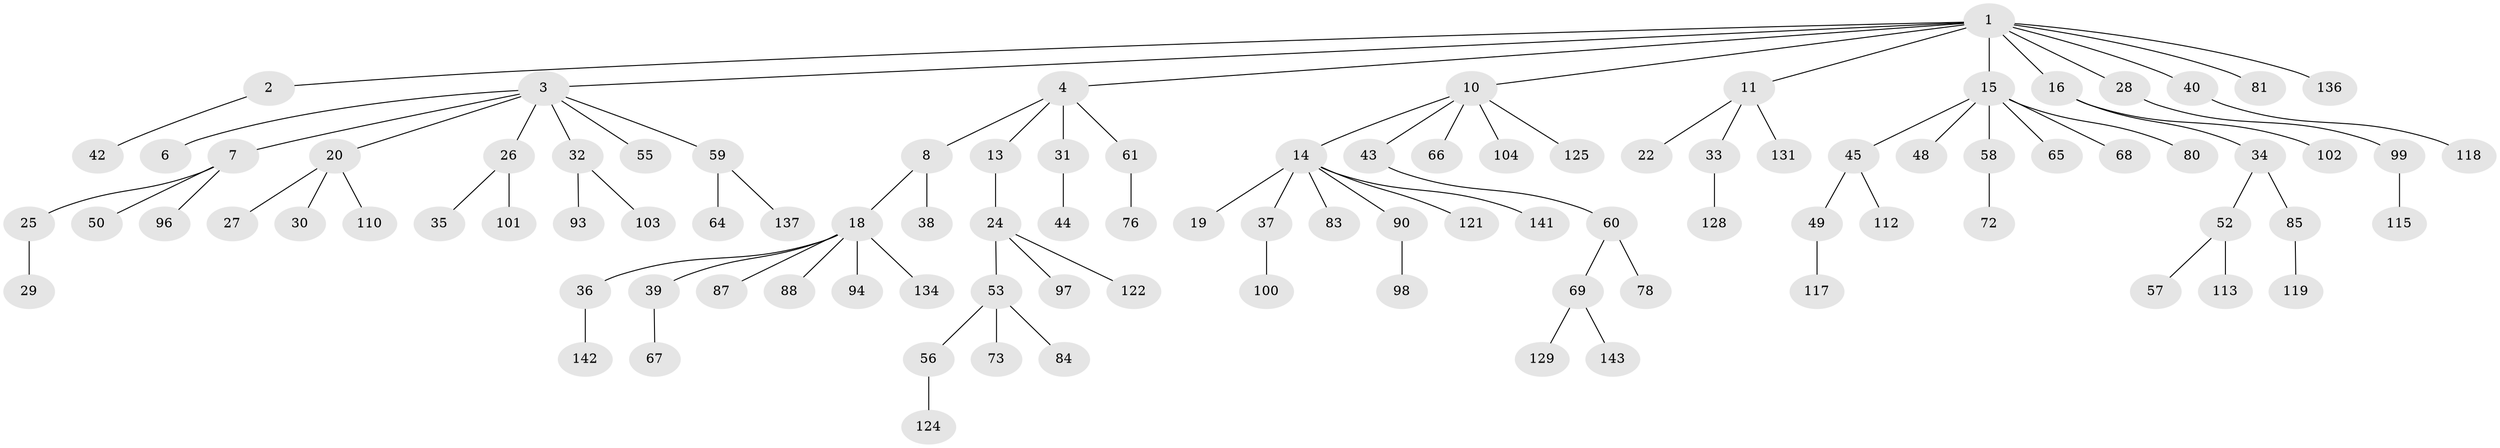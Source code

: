 // original degree distribution, {7: 0.013986013986013986, 3: 0.13986013986013987, 6: 0.013986013986013986, 1: 0.5174825174825175, 4: 0.07692307692307693, 2: 0.2097902097902098, 5: 0.027972027972027972}
// Generated by graph-tools (version 1.1) at 2025/11/02/27/25 16:11:27]
// undirected, 99 vertices, 98 edges
graph export_dot {
graph [start="1"]
  node [color=gray90,style=filled];
  1 [super="+5"];
  2 [super="+92"];
  3 [super="+17"];
  4 [super="+135"];
  6;
  7 [super="+9"];
  8 [super="+107"];
  10 [super="+12"];
  11 [super="+23"];
  13;
  14 [super="+21"];
  15 [super="+41"];
  16 [super="+46"];
  18 [super="+82"];
  19;
  20 [super="+123"];
  22 [super="+106"];
  24 [super="+51"];
  25 [super="+47"];
  26 [super="+91"];
  27;
  28;
  29 [super="+79"];
  30;
  31;
  32;
  33;
  34;
  35;
  36 [super="+114"];
  37;
  38;
  39 [super="+62"];
  40 [super="+74"];
  42;
  43 [super="+111"];
  44;
  45 [super="+63"];
  48;
  49;
  50;
  52 [super="+54"];
  53 [super="+75"];
  55;
  56 [super="+77"];
  57;
  58 [super="+127"];
  59;
  60 [super="+71"];
  61 [super="+116"];
  64;
  65;
  66;
  67;
  68 [super="+95"];
  69 [super="+70"];
  72;
  73 [super="+89"];
  76 [super="+132"];
  78 [super="+105"];
  80 [super="+139"];
  81;
  83;
  84 [super="+108"];
  85 [super="+86"];
  87;
  88;
  90 [super="+140"];
  93;
  94 [super="+138"];
  96 [super="+130"];
  97;
  98;
  99 [super="+109"];
  100;
  101;
  102;
  103 [super="+120"];
  104;
  110 [super="+126"];
  112;
  113;
  115;
  117;
  118 [super="+133"];
  119;
  121;
  122;
  124;
  125;
  128;
  129;
  131;
  134;
  136;
  137;
  141;
  142;
  143;
  1 -- 2;
  1 -- 3;
  1 -- 4;
  1 -- 15;
  1 -- 40;
  1 -- 136;
  1 -- 16;
  1 -- 81;
  1 -- 10;
  1 -- 11;
  1 -- 28;
  2 -- 42;
  3 -- 6;
  3 -- 7;
  3 -- 20;
  3 -- 26;
  3 -- 55;
  3 -- 32;
  3 -- 59;
  4 -- 8;
  4 -- 13;
  4 -- 31;
  4 -- 61;
  7 -- 25;
  7 -- 50;
  7 -- 96;
  8 -- 18;
  8 -- 38;
  10 -- 66;
  10 -- 104;
  10 -- 43;
  10 -- 125;
  10 -- 14;
  11 -- 22;
  11 -- 33;
  11 -- 131;
  13 -- 24;
  14 -- 19;
  14 -- 121;
  14 -- 141;
  14 -- 90;
  14 -- 83;
  14 -- 37;
  15 -- 45;
  15 -- 80;
  15 -- 48;
  15 -- 65;
  15 -- 68;
  15 -- 58;
  16 -- 34;
  16 -- 102;
  18 -- 36;
  18 -- 39;
  18 -- 88;
  18 -- 94;
  18 -- 134;
  18 -- 87;
  20 -- 27;
  20 -- 30;
  20 -- 110;
  24 -- 122;
  24 -- 97;
  24 -- 53;
  25 -- 29;
  26 -- 35;
  26 -- 101;
  28 -- 99;
  31 -- 44;
  32 -- 93;
  32 -- 103;
  33 -- 128;
  34 -- 52;
  34 -- 85;
  36 -- 142;
  37 -- 100;
  39 -- 67;
  40 -- 118;
  43 -- 60;
  45 -- 49;
  45 -- 112;
  49 -- 117;
  52 -- 57;
  52 -- 113;
  53 -- 56;
  53 -- 73;
  53 -- 84;
  56 -- 124;
  58 -- 72;
  59 -- 64;
  59 -- 137;
  60 -- 69;
  60 -- 78;
  61 -- 76;
  69 -- 129;
  69 -- 143;
  85 -- 119;
  90 -- 98;
  99 -- 115;
}
